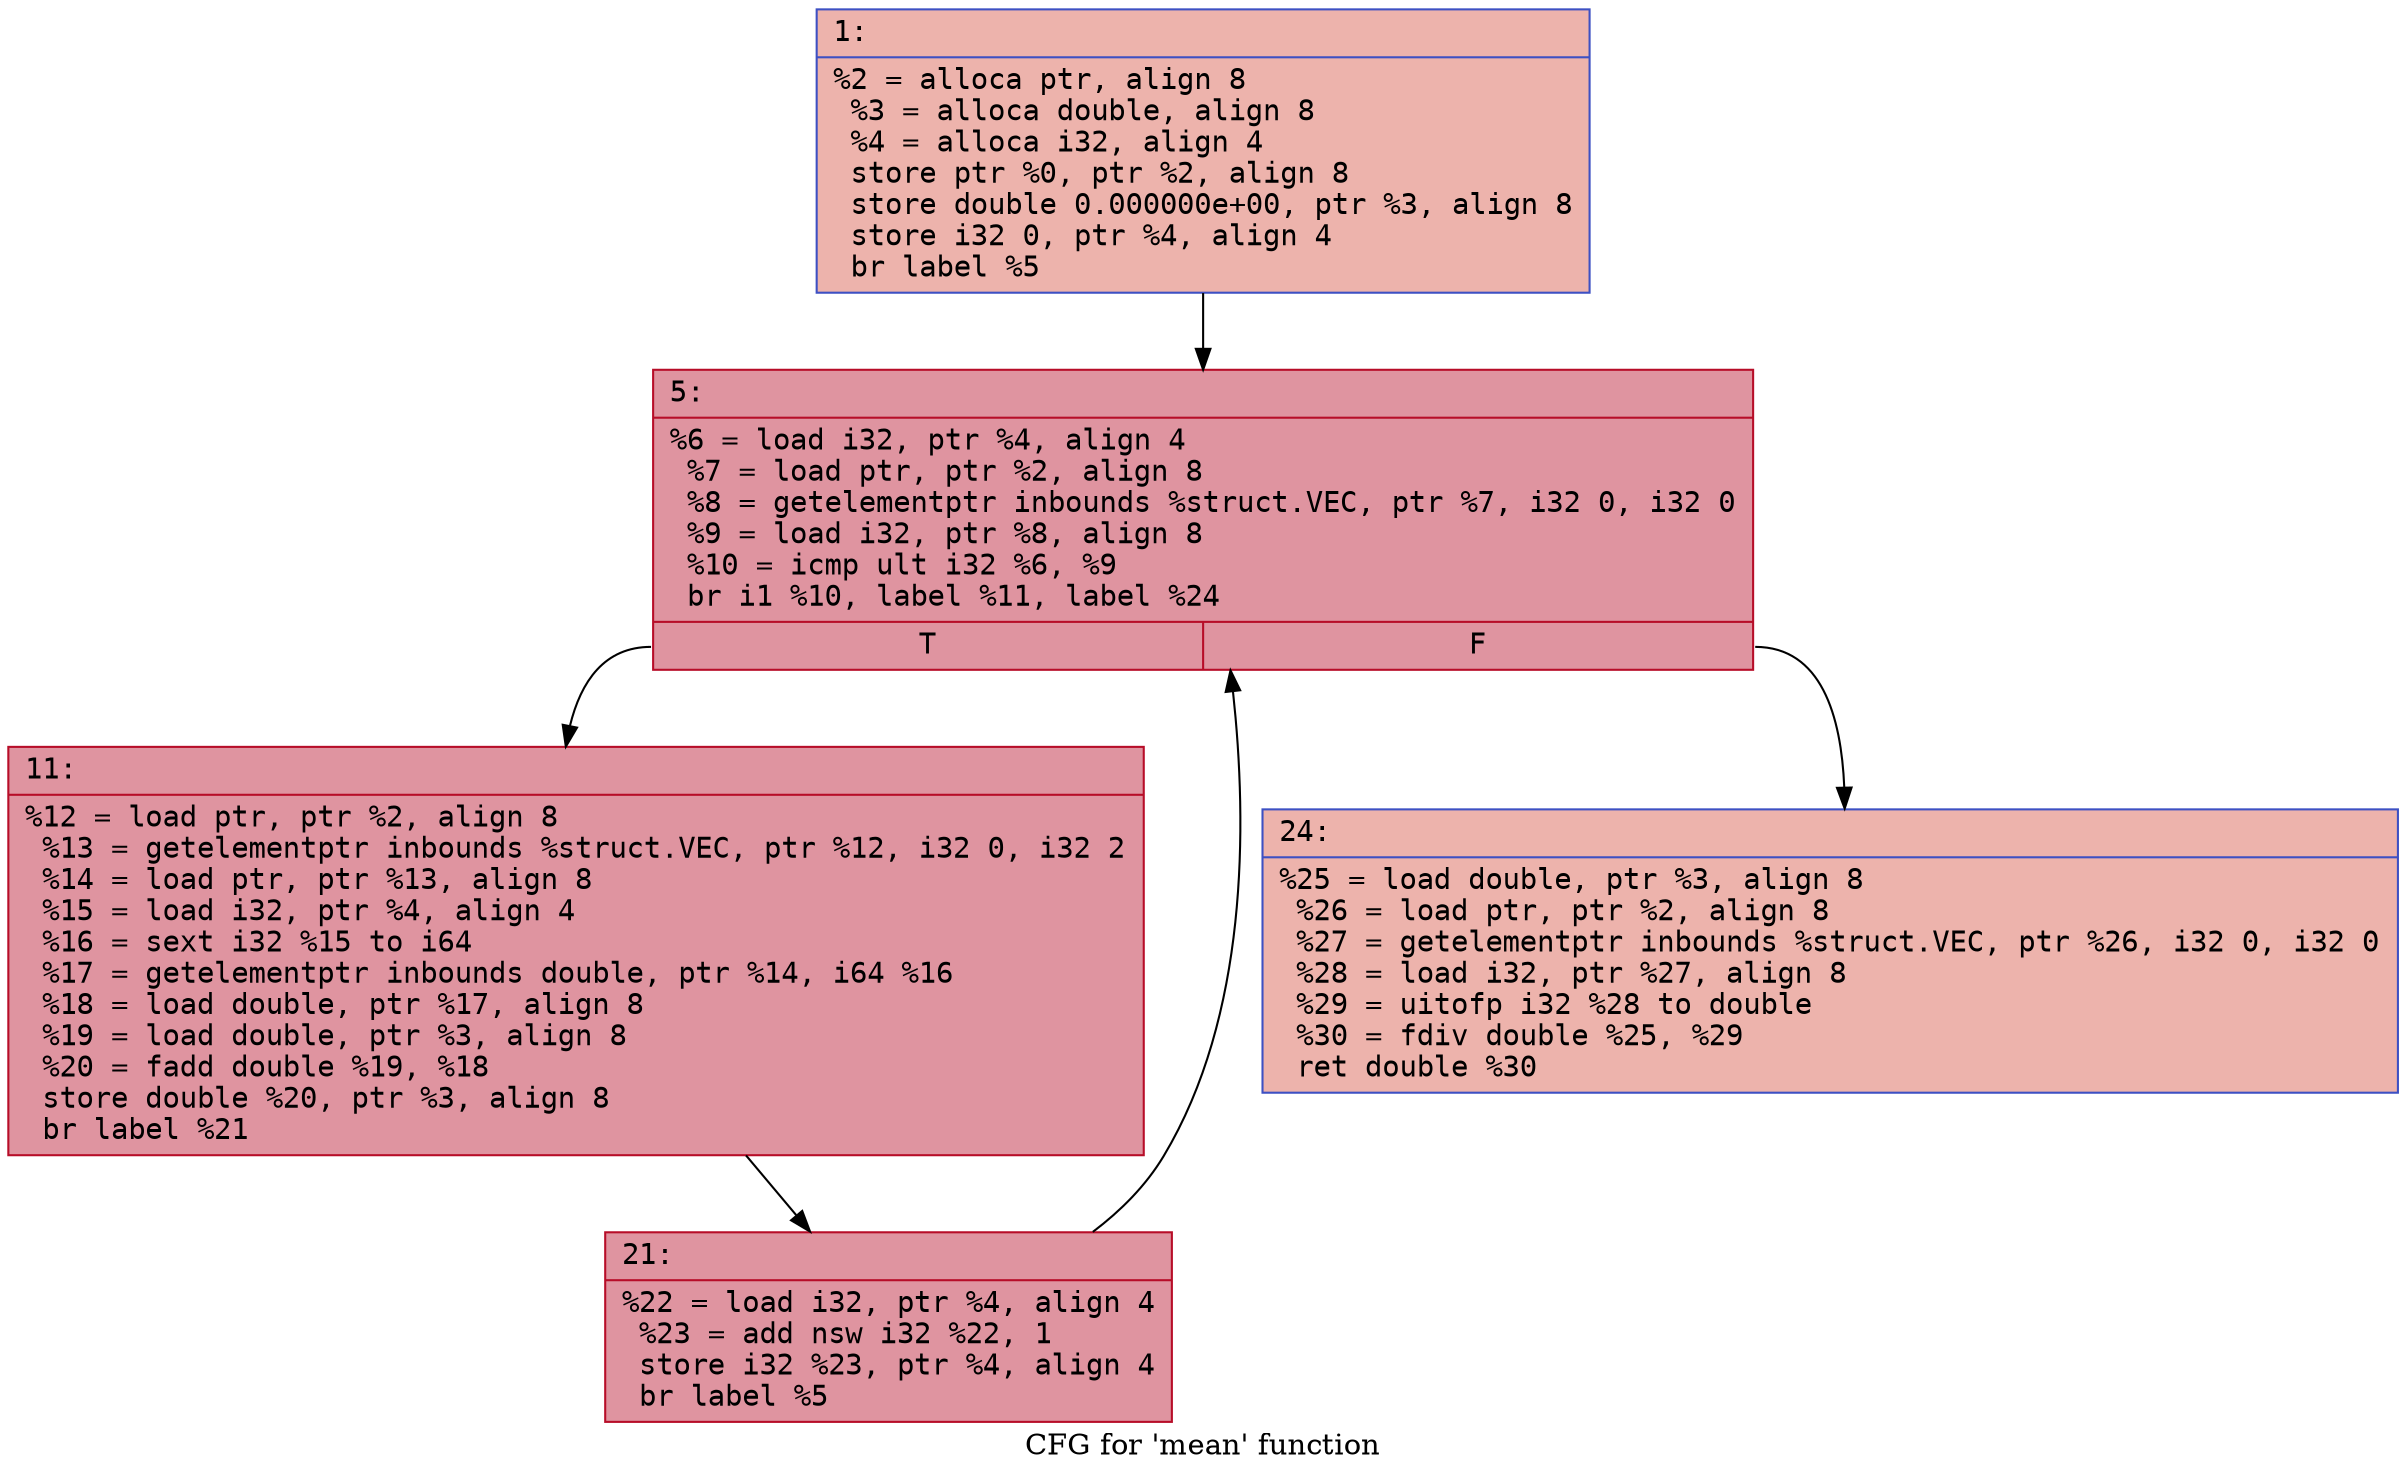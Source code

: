 digraph "CFG for 'mean' function" {
	label="CFG for 'mean' function";

	Node0x6000012368f0 [shape=record,color="#3d50c3ff", style=filled, fillcolor="#d6524470" fontname="Courier",label="{1:\l|  %2 = alloca ptr, align 8\l  %3 = alloca double, align 8\l  %4 = alloca i32, align 4\l  store ptr %0, ptr %2, align 8\l  store double 0.000000e+00, ptr %3, align 8\l  store i32 0, ptr %4, align 4\l  br label %5\l}"];
	Node0x6000012368f0 -> Node0x600001236940[tooltip="1 -> 5\nProbability 100.00%" ];
	Node0x600001236940 [shape=record,color="#b70d28ff", style=filled, fillcolor="#b70d2870" fontname="Courier",label="{5:\l|  %6 = load i32, ptr %4, align 4\l  %7 = load ptr, ptr %2, align 8\l  %8 = getelementptr inbounds %struct.VEC, ptr %7, i32 0, i32 0\l  %9 = load i32, ptr %8, align 8\l  %10 = icmp ult i32 %6, %9\l  br i1 %10, label %11, label %24\l|{<s0>T|<s1>F}}"];
	Node0x600001236940:s0 -> Node0x600001236990[tooltip="5 -> 11\nProbability 96.88%" ];
	Node0x600001236940:s1 -> Node0x600001236a30[tooltip="5 -> 24\nProbability 3.12%" ];
	Node0x600001236990 [shape=record,color="#b70d28ff", style=filled, fillcolor="#b70d2870" fontname="Courier",label="{11:\l|  %12 = load ptr, ptr %2, align 8\l  %13 = getelementptr inbounds %struct.VEC, ptr %12, i32 0, i32 2\l  %14 = load ptr, ptr %13, align 8\l  %15 = load i32, ptr %4, align 4\l  %16 = sext i32 %15 to i64\l  %17 = getelementptr inbounds double, ptr %14, i64 %16\l  %18 = load double, ptr %17, align 8\l  %19 = load double, ptr %3, align 8\l  %20 = fadd double %19, %18\l  store double %20, ptr %3, align 8\l  br label %21\l}"];
	Node0x600001236990 -> Node0x6000012369e0[tooltip="11 -> 21\nProbability 100.00%" ];
	Node0x6000012369e0 [shape=record,color="#b70d28ff", style=filled, fillcolor="#b70d2870" fontname="Courier",label="{21:\l|  %22 = load i32, ptr %4, align 4\l  %23 = add nsw i32 %22, 1\l  store i32 %23, ptr %4, align 4\l  br label %5\l}"];
	Node0x6000012369e0 -> Node0x600001236940[tooltip="21 -> 5\nProbability 100.00%" ];
	Node0x600001236a30 [shape=record,color="#3d50c3ff", style=filled, fillcolor="#d6524470" fontname="Courier",label="{24:\l|  %25 = load double, ptr %3, align 8\l  %26 = load ptr, ptr %2, align 8\l  %27 = getelementptr inbounds %struct.VEC, ptr %26, i32 0, i32 0\l  %28 = load i32, ptr %27, align 8\l  %29 = uitofp i32 %28 to double\l  %30 = fdiv double %25, %29\l  ret double %30\l}"];
}

